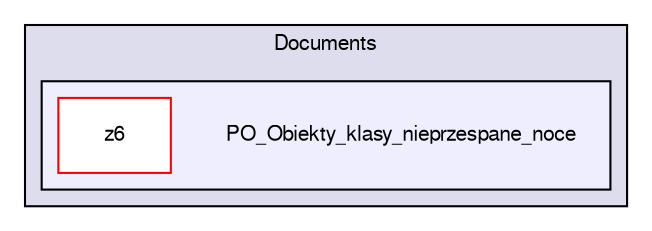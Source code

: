 digraph "/home/wojciech/Documents/PO_Obiekty_klasy_nieprzespane_noce" {
  compound=true
  node [ fontsize="10", fontname="FreeSans"];
  edge [ labelfontsize="10", labelfontname="FreeSans"];
  subgraph clusterdir_f81ae62be570093ea74b29e455737807 {
    graph [ bgcolor="#ddddee", pencolor="black", label="Documents" fontname="FreeSans", fontsize="10", URL="dir_f81ae62be570093ea74b29e455737807.html"]
  subgraph clusterdir_28af0a83d6ce894e713ee3b6ef320d0e {
    graph [ bgcolor="#eeeeff", pencolor="black", label="" URL="dir_28af0a83d6ce894e713ee3b6ef320d0e.html"];
    dir_28af0a83d6ce894e713ee3b6ef320d0e [shape=plaintext label="PO_Obiekty_klasy_nieprzespane_noce"];
    dir_7c43a130a4d563d62d3b9206ea4a6ab5 [shape=box label="z6" color="red" fillcolor="white" style="filled" URL="dir_7c43a130a4d563d62d3b9206ea4a6ab5.html"];
  }
  }
}

